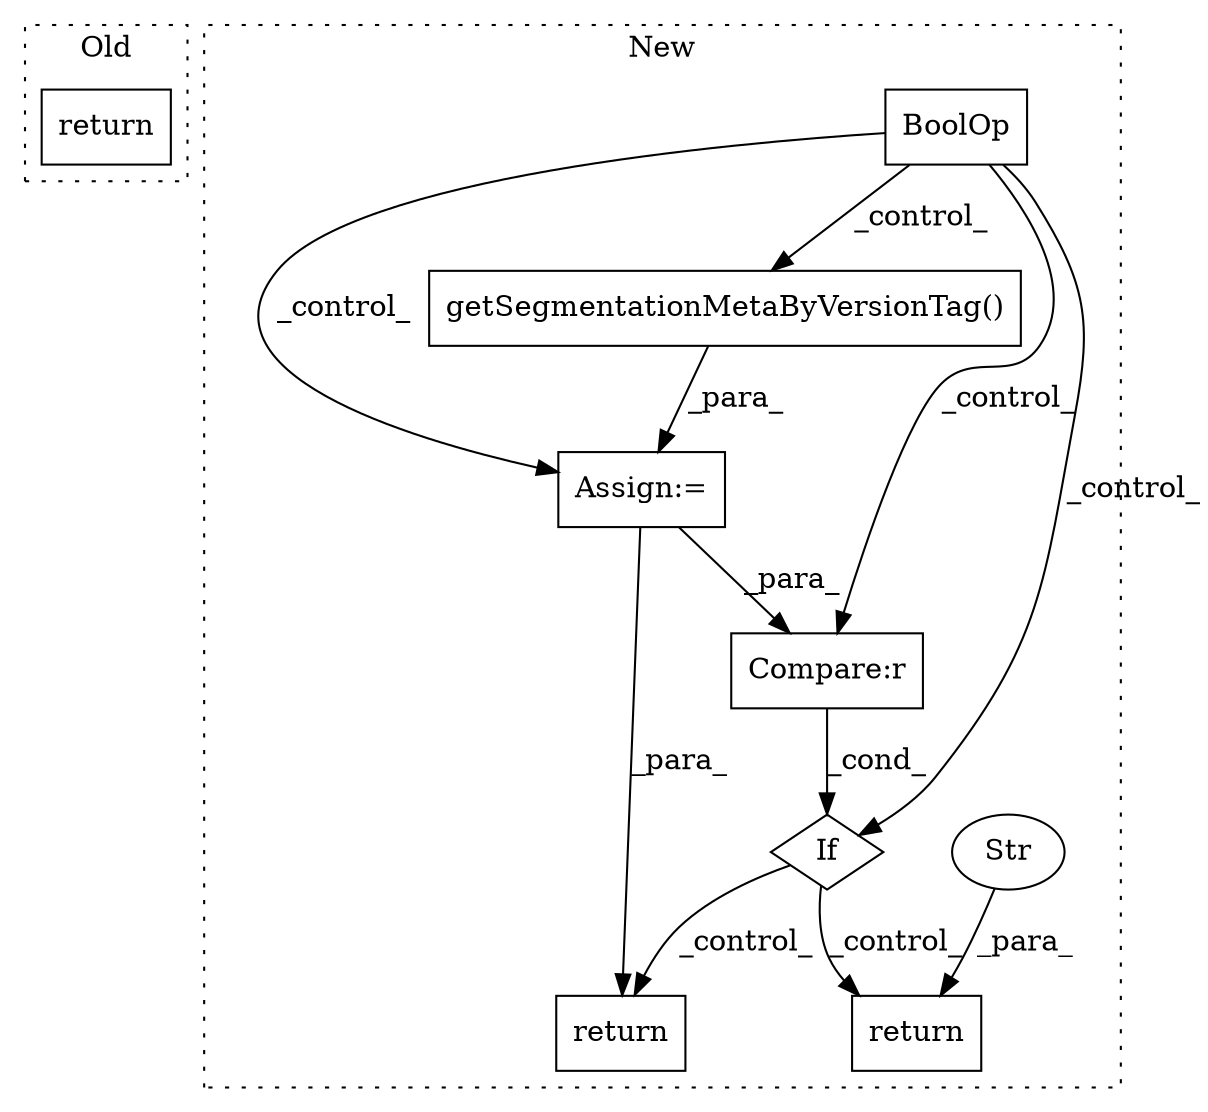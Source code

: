 digraph G {
subgraph cluster0 {
1 [label="return" a="93" s="2235" l="7" shape="box"];
label = "Old";
style="dotted";
}
subgraph cluster1 {
2 [label="getSegmentationMetaByVersionTag()" a="75" s="5231" l="52" shape="box"];
3 [label="Assign:=" a="68" s="5228" l="3" shape="box"];
4 [label="If" a="96" s="5292" l="3" shape="diamond"];
5 [label="Compare:r" a="40" s="5295" l="24" shape="box"];
6 [label="return" a="93" s="5333" l="7" shape="box"];
7 [label="Str" a="66" s="5340" l="2" shape="ellipse"];
8 [label="BoolOp" a="72" s="5098" l="81" shape="box"];
9 [label="return" a="93" s="5352" l="7" shape="box"];
label = "New";
style="dotted";
}
2 -> 3 [label="_para_"];
3 -> 9 [label="_para_"];
3 -> 5 [label="_para_"];
4 -> 6 [label="_control_"];
4 -> 9 [label="_control_"];
5 -> 4 [label="_cond_"];
7 -> 6 [label="_para_"];
8 -> 2 [label="_control_"];
8 -> 3 [label="_control_"];
8 -> 4 [label="_control_"];
8 -> 5 [label="_control_"];
}